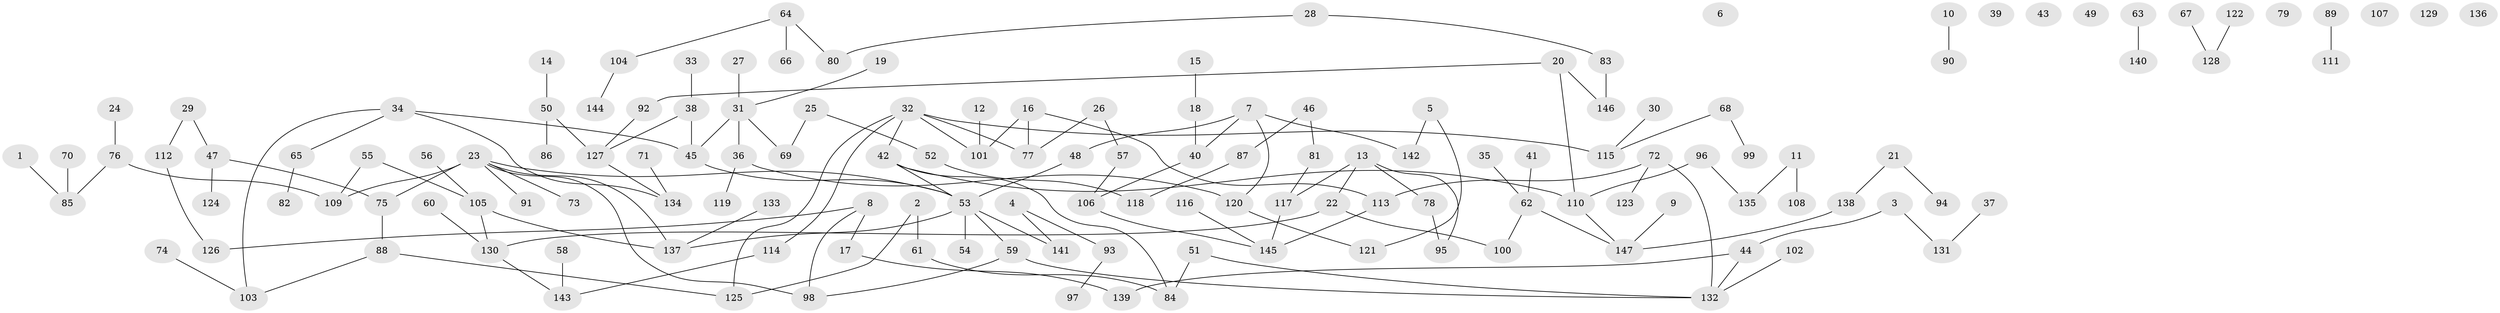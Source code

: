 // coarse degree distribution, {2: 0.2708333333333333, 6: 0.041666666666666664, 1: 0.2916666666666667, 3: 0.16666666666666666, 4: 0.14583333333333334, 7: 0.020833333333333332, 5: 0.0625}
// Generated by graph-tools (version 1.1) at 2025/35/03/04/25 23:35:47]
// undirected, 147 vertices, 156 edges
graph export_dot {
  node [color=gray90,style=filled];
  1;
  2;
  3;
  4;
  5;
  6;
  7;
  8;
  9;
  10;
  11;
  12;
  13;
  14;
  15;
  16;
  17;
  18;
  19;
  20;
  21;
  22;
  23;
  24;
  25;
  26;
  27;
  28;
  29;
  30;
  31;
  32;
  33;
  34;
  35;
  36;
  37;
  38;
  39;
  40;
  41;
  42;
  43;
  44;
  45;
  46;
  47;
  48;
  49;
  50;
  51;
  52;
  53;
  54;
  55;
  56;
  57;
  58;
  59;
  60;
  61;
  62;
  63;
  64;
  65;
  66;
  67;
  68;
  69;
  70;
  71;
  72;
  73;
  74;
  75;
  76;
  77;
  78;
  79;
  80;
  81;
  82;
  83;
  84;
  85;
  86;
  87;
  88;
  89;
  90;
  91;
  92;
  93;
  94;
  95;
  96;
  97;
  98;
  99;
  100;
  101;
  102;
  103;
  104;
  105;
  106;
  107;
  108;
  109;
  110;
  111;
  112;
  113;
  114;
  115;
  116;
  117;
  118;
  119;
  120;
  121;
  122;
  123;
  124;
  125;
  126;
  127;
  128;
  129;
  130;
  131;
  132;
  133;
  134;
  135;
  136;
  137;
  138;
  139;
  140;
  141;
  142;
  143;
  144;
  145;
  146;
  147;
  1 -- 85;
  2 -- 61;
  2 -- 125;
  3 -- 44;
  3 -- 131;
  4 -- 93;
  4 -- 141;
  5 -- 121;
  5 -- 142;
  7 -- 40;
  7 -- 48;
  7 -- 120;
  7 -- 142;
  8 -- 17;
  8 -- 98;
  8 -- 126;
  9 -- 147;
  10 -- 90;
  11 -- 108;
  11 -- 135;
  12 -- 101;
  13 -- 22;
  13 -- 78;
  13 -- 95;
  13 -- 117;
  14 -- 50;
  15 -- 18;
  16 -- 77;
  16 -- 101;
  16 -- 113;
  17 -- 139;
  18 -- 40;
  19 -- 31;
  20 -- 92;
  20 -- 110;
  20 -- 146;
  21 -- 94;
  21 -- 138;
  22 -- 100;
  22 -- 130;
  23 -- 53;
  23 -- 73;
  23 -- 75;
  23 -- 91;
  23 -- 98;
  23 -- 109;
  23 -- 137;
  24 -- 76;
  25 -- 52;
  25 -- 69;
  26 -- 57;
  26 -- 77;
  27 -- 31;
  28 -- 80;
  28 -- 83;
  29 -- 47;
  29 -- 112;
  30 -- 115;
  31 -- 36;
  31 -- 45;
  31 -- 69;
  32 -- 42;
  32 -- 77;
  32 -- 101;
  32 -- 114;
  32 -- 115;
  32 -- 125;
  33 -- 38;
  34 -- 45;
  34 -- 65;
  34 -- 103;
  34 -- 134;
  35 -- 62;
  36 -- 119;
  36 -- 120;
  37 -- 131;
  38 -- 45;
  38 -- 127;
  40 -- 106;
  41 -- 62;
  42 -- 53;
  42 -- 84;
  42 -- 110;
  44 -- 132;
  44 -- 139;
  45 -- 53;
  46 -- 81;
  46 -- 87;
  47 -- 75;
  47 -- 124;
  48 -- 53;
  50 -- 86;
  50 -- 127;
  51 -- 84;
  51 -- 132;
  52 -- 118;
  53 -- 54;
  53 -- 59;
  53 -- 137;
  53 -- 141;
  55 -- 105;
  55 -- 109;
  56 -- 105;
  57 -- 106;
  58 -- 143;
  59 -- 98;
  59 -- 132;
  60 -- 130;
  61 -- 84;
  62 -- 100;
  62 -- 147;
  63 -- 140;
  64 -- 66;
  64 -- 80;
  64 -- 104;
  65 -- 82;
  67 -- 128;
  68 -- 99;
  68 -- 115;
  70 -- 85;
  71 -- 134;
  72 -- 113;
  72 -- 123;
  72 -- 132;
  74 -- 103;
  75 -- 88;
  76 -- 85;
  76 -- 109;
  78 -- 95;
  81 -- 117;
  83 -- 146;
  87 -- 118;
  88 -- 103;
  88 -- 125;
  89 -- 111;
  92 -- 127;
  93 -- 97;
  96 -- 110;
  96 -- 135;
  102 -- 132;
  104 -- 144;
  105 -- 130;
  105 -- 137;
  106 -- 145;
  110 -- 147;
  112 -- 126;
  113 -- 145;
  114 -- 143;
  116 -- 145;
  117 -- 145;
  120 -- 121;
  122 -- 128;
  127 -- 134;
  130 -- 143;
  133 -- 137;
  138 -- 147;
}
